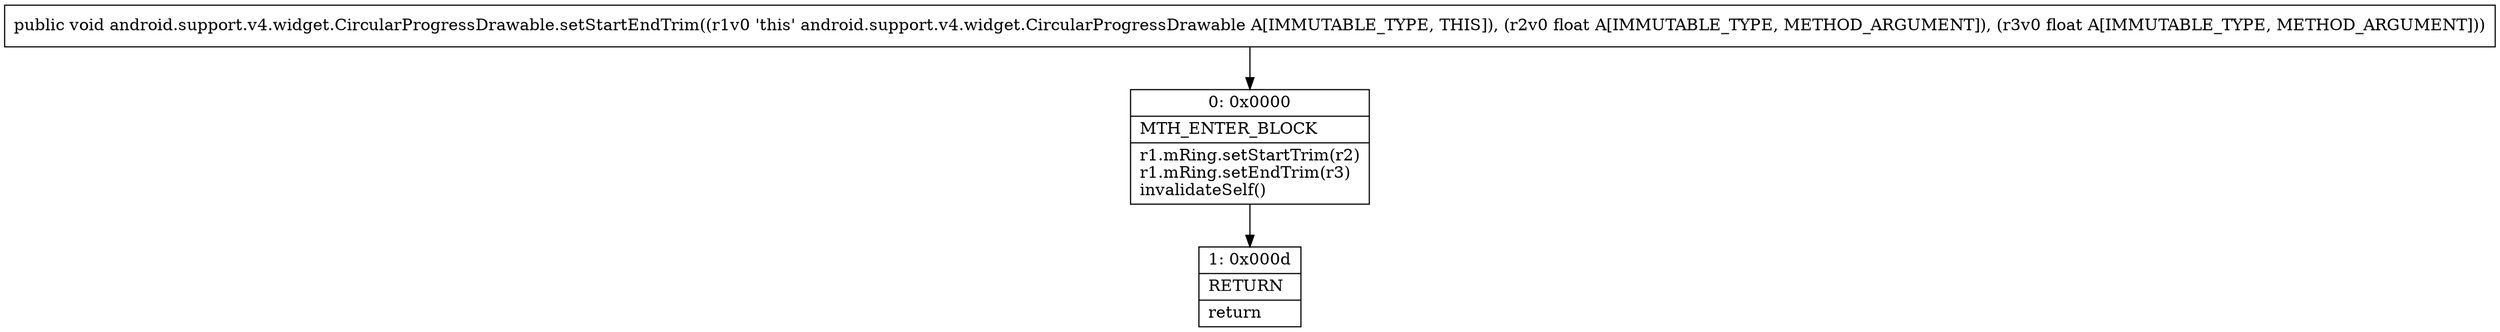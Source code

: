 digraph "CFG forandroid.support.v4.widget.CircularProgressDrawable.setStartEndTrim(FF)V" {
Node_0 [shape=record,label="{0\:\ 0x0000|MTH_ENTER_BLOCK\l|r1.mRing.setStartTrim(r2)\lr1.mRing.setEndTrim(r3)\linvalidateSelf()\l}"];
Node_1 [shape=record,label="{1\:\ 0x000d|RETURN\l|return\l}"];
MethodNode[shape=record,label="{public void android.support.v4.widget.CircularProgressDrawable.setStartEndTrim((r1v0 'this' android.support.v4.widget.CircularProgressDrawable A[IMMUTABLE_TYPE, THIS]), (r2v0 float A[IMMUTABLE_TYPE, METHOD_ARGUMENT]), (r3v0 float A[IMMUTABLE_TYPE, METHOD_ARGUMENT])) }"];
MethodNode -> Node_0;
Node_0 -> Node_1;
}


